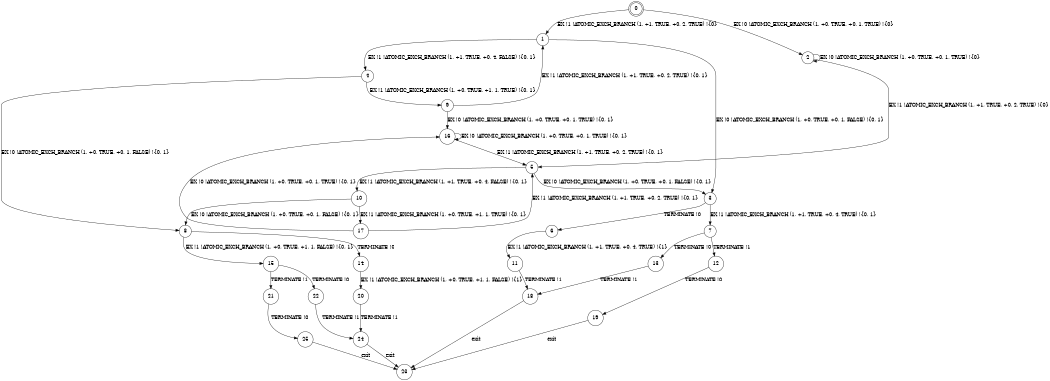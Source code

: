 digraph BCG {
size = "7, 10.5";
center = TRUE;
node [shape = circle];
0 [peripheries = 2];
0 -> 1 [label = "EX !1 !ATOMIC_EXCH_BRANCH (1, +1, TRUE, +0, 2, TRUE) !{0}"];
0 -> 2 [label = "EX !0 !ATOMIC_EXCH_BRANCH (1, +0, TRUE, +0, 1, TRUE) !{0}"];
1 -> 3 [label = "EX !0 !ATOMIC_EXCH_BRANCH (1, +0, TRUE, +0, 1, FALSE) !{0, 1}"];
1 -> 4 [label = "EX !1 !ATOMIC_EXCH_BRANCH (1, +1, TRUE, +0, 4, FALSE) !{0, 1}"];
2 -> 5 [label = "EX !1 !ATOMIC_EXCH_BRANCH (1, +1, TRUE, +0, 2, TRUE) !{0}"];
2 -> 2 [label = "EX !0 !ATOMIC_EXCH_BRANCH (1, +0, TRUE, +0, 1, TRUE) !{0}"];
3 -> 6 [label = "TERMINATE !0"];
3 -> 7 [label = "EX !1 !ATOMIC_EXCH_BRANCH (1, +1, TRUE, +0, 4, TRUE) !{0, 1}"];
4 -> 8 [label = "EX !0 !ATOMIC_EXCH_BRANCH (1, +0, TRUE, +0, 1, FALSE) !{0, 1}"];
4 -> 9 [label = "EX !1 !ATOMIC_EXCH_BRANCH (1, +0, TRUE, +1, 1, TRUE) !{0, 1}"];
5 -> 10 [label = "EX !1 !ATOMIC_EXCH_BRANCH (1, +1, TRUE, +0, 4, FALSE) !{0, 1}"];
5 -> 3 [label = "EX !0 !ATOMIC_EXCH_BRANCH (1, +0, TRUE, +0, 1, FALSE) !{0, 1}"];
6 -> 11 [label = "EX !1 !ATOMIC_EXCH_BRANCH (1, +1, TRUE, +0, 4, TRUE) !{1}"];
7 -> 12 [label = "TERMINATE !1"];
7 -> 13 [label = "TERMINATE !0"];
8 -> 14 [label = "TERMINATE !0"];
8 -> 15 [label = "EX !1 !ATOMIC_EXCH_BRANCH (1, +0, TRUE, +1, 1, FALSE) !{0, 1}"];
9 -> 16 [label = "EX !0 !ATOMIC_EXCH_BRANCH (1, +0, TRUE, +0, 1, TRUE) !{0, 1}"];
9 -> 1 [label = "EX !1 !ATOMIC_EXCH_BRANCH (1, +1, TRUE, +0, 2, TRUE) !{0, 1}"];
10 -> 17 [label = "EX !1 !ATOMIC_EXCH_BRANCH (1, +0, TRUE, +1, 1, TRUE) !{0, 1}"];
10 -> 8 [label = "EX !0 !ATOMIC_EXCH_BRANCH (1, +0, TRUE, +0, 1, FALSE) !{0, 1}"];
11 -> 18 [label = "TERMINATE !1"];
12 -> 19 [label = "TERMINATE !0"];
13 -> 18 [label = "TERMINATE !1"];
14 -> 20 [label = "EX !1 !ATOMIC_EXCH_BRANCH (1, +0, TRUE, +1, 1, FALSE) !{1}"];
15 -> 21 [label = "TERMINATE !1"];
15 -> 22 [label = "TERMINATE !0"];
16 -> 5 [label = "EX !1 !ATOMIC_EXCH_BRANCH (1, +1, TRUE, +0, 2, TRUE) !{0, 1}"];
16 -> 16 [label = "EX !0 !ATOMIC_EXCH_BRANCH (1, +0, TRUE, +0, 1, TRUE) !{0, 1}"];
17 -> 5 [label = "EX !1 !ATOMIC_EXCH_BRANCH (1, +1, TRUE, +0, 2, TRUE) !{0, 1}"];
17 -> 16 [label = "EX !0 !ATOMIC_EXCH_BRANCH (1, +0, TRUE, +0, 1, TRUE) !{0, 1}"];
18 -> 23 [label = "exit"];
19 -> 23 [label = "exit"];
20 -> 24 [label = "TERMINATE !1"];
21 -> 25 [label = "TERMINATE !0"];
22 -> 24 [label = "TERMINATE !1"];
24 -> 23 [label = "exit"];
25 -> 23 [label = "exit"];
}

